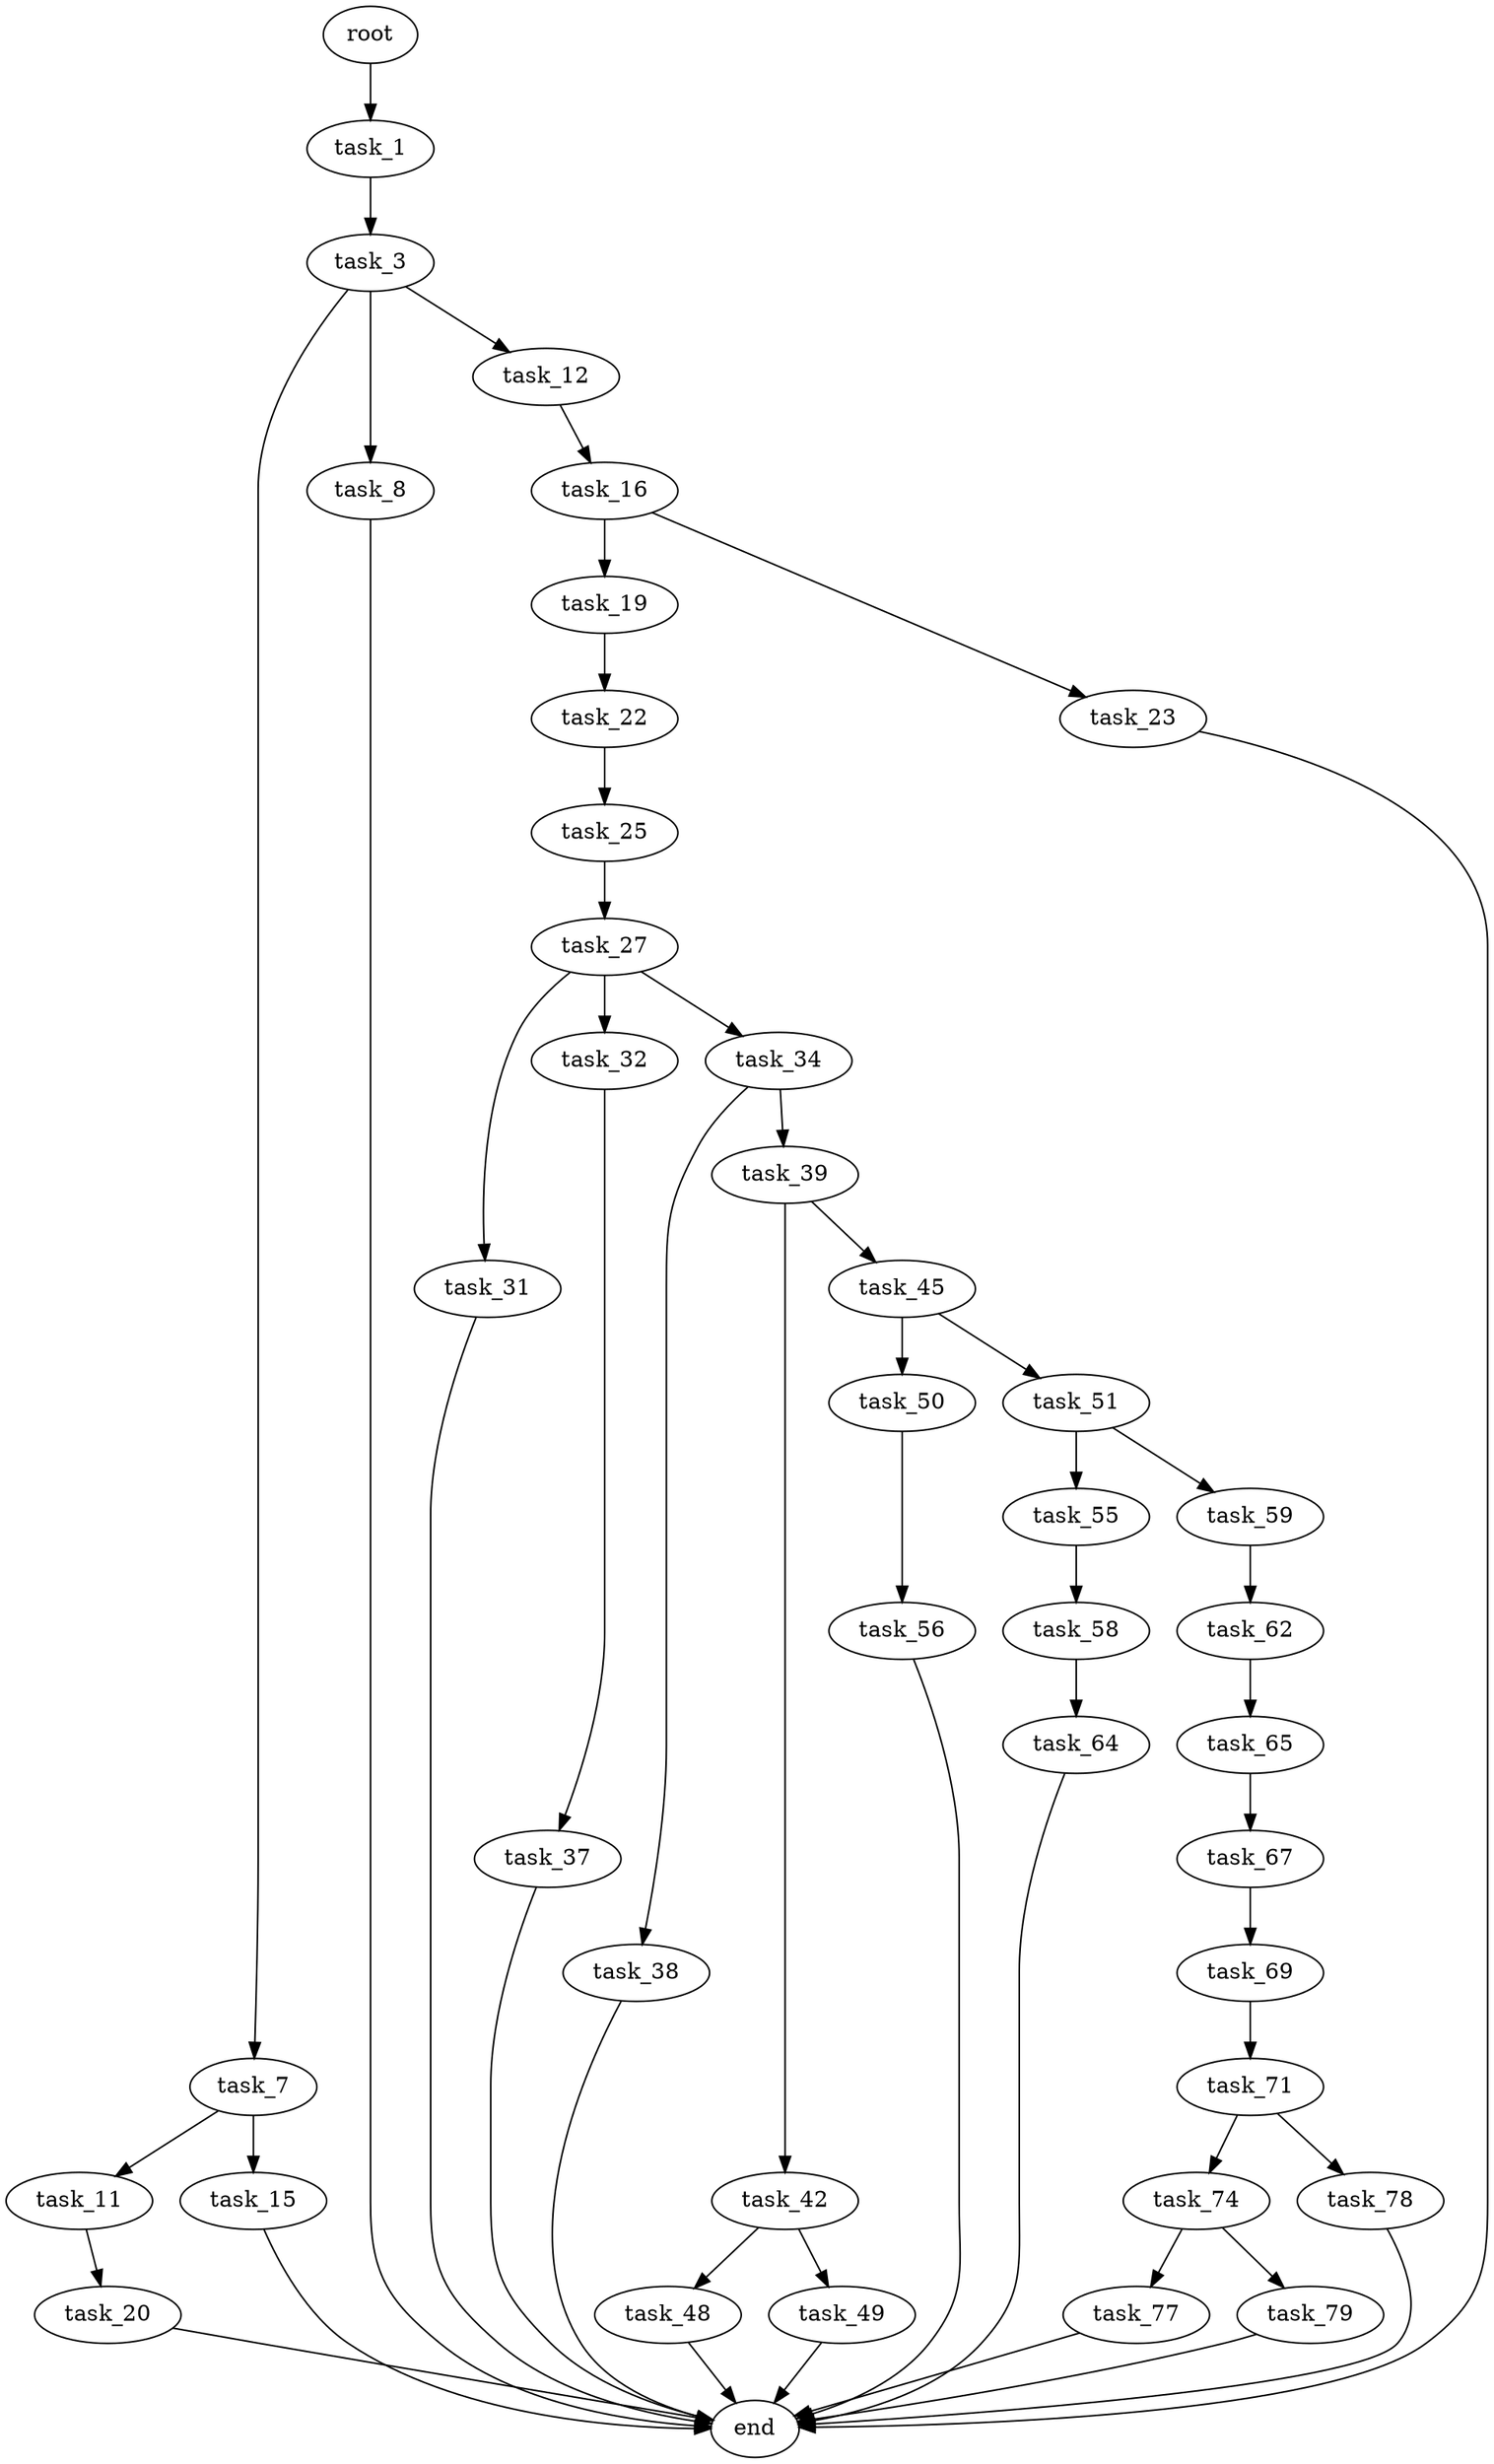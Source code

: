 digraph G {
  root [size="0.000000"];
  task_1 [size="8565590116.000000"];
  task_3 [size="1585450024.000000"];
  task_7 [size="37029376142.000000"];
  task_8 [size="231928233984.000000"];
  task_11 [size="2713690637.000000"];
  task_12 [size="292695989350.000000"];
  task_15 [size="557362760225.000000"];
  task_16 [size="29446403102.000000"];
  task_19 [size="445471705762.000000"];
  task_20 [size="74724154016.000000"];
  task_22 [size="782757789696.000000"];
  task_23 [size="146070803839.000000"];
  task_25 [size="8589934592.000000"];
  task_27 [size="28991029248.000000"];
  task_31 [size="200547894901.000000"];
  task_32 [size="348891807738.000000"];
  task_34 [size="4131671934.000000"];
  task_37 [size="68719476736.000000"];
  task_38 [size="254272278043.000000"];
  task_39 [size="28690689726.000000"];
  task_42 [size="28991029248.000000"];
  task_45 [size="1073741824000.000000"];
  task_48 [size="254762149587.000000"];
  task_49 [size="782757789696.000000"];
  task_50 [size="16329004074.000000"];
  task_51 [size="134217728000.000000"];
  task_55 [size="974750581996.000000"];
  task_56 [size="138290358920.000000"];
  task_58 [size="12244739628.000000"];
  task_59 [size="6170774554.000000"];
  task_62 [size="660901605066.000000"];
  task_64 [size="708693076890.000000"];
  task_65 [size="5684250653.000000"];
  task_67 [size="136464165493.000000"];
  task_69 [size="368293445632.000000"];
  task_71 [size="7122695631.000000"];
  task_74 [size="29733354734.000000"];
  task_77 [size="9905045339.000000"];
  task_78 [size="134217728000.000000"];
  task_79 [size="134217728000.000000"];
  end [size="0.000000"];

  root -> task_1 [size="1.000000"];
  task_1 -> task_3 [size="301989888.000000"];
  task_3 -> task_7 [size="134217728.000000"];
  task_3 -> task_8 [size="134217728.000000"];
  task_3 -> task_12 [size="134217728.000000"];
  task_7 -> task_11 [size="679477248.000000"];
  task_7 -> task_15 [size="679477248.000000"];
  task_8 -> end [size="1.000000"];
  task_11 -> task_20 [size="209715200.000000"];
  task_12 -> task_16 [size="209715200.000000"];
  task_15 -> end [size="1.000000"];
  task_16 -> task_19 [size="679477248.000000"];
  task_16 -> task_23 [size="679477248.000000"];
  task_19 -> task_22 [size="411041792.000000"];
  task_20 -> end [size="1.000000"];
  task_22 -> task_25 [size="679477248.000000"];
  task_23 -> end [size="1.000000"];
  task_25 -> task_27 [size="33554432.000000"];
  task_27 -> task_31 [size="75497472.000000"];
  task_27 -> task_32 [size="75497472.000000"];
  task_27 -> task_34 [size="75497472.000000"];
  task_31 -> end [size="1.000000"];
  task_32 -> task_37 [size="536870912.000000"];
  task_34 -> task_38 [size="134217728.000000"];
  task_34 -> task_39 [size="134217728.000000"];
  task_37 -> end [size="1.000000"];
  task_38 -> end [size="1.000000"];
  task_39 -> task_42 [size="679477248.000000"];
  task_39 -> task_45 [size="679477248.000000"];
  task_42 -> task_48 [size="75497472.000000"];
  task_42 -> task_49 [size="75497472.000000"];
  task_45 -> task_50 [size="838860800.000000"];
  task_45 -> task_51 [size="838860800.000000"];
  task_48 -> end [size="1.000000"];
  task_49 -> end [size="1.000000"];
  task_50 -> task_56 [size="301989888.000000"];
  task_51 -> task_55 [size="209715200.000000"];
  task_51 -> task_59 [size="209715200.000000"];
  task_55 -> task_58 [size="679477248.000000"];
  task_56 -> end [size="1.000000"];
  task_58 -> task_64 [size="209715200.000000"];
  task_59 -> task_62 [size="209715200.000000"];
  task_62 -> task_65 [size="536870912.000000"];
  task_64 -> end [size="1.000000"];
  task_65 -> task_67 [size="679477248.000000"];
  task_67 -> task_69 [size="301989888.000000"];
  task_69 -> task_71 [size="411041792.000000"];
  task_71 -> task_74 [size="33554432.000000"];
  task_71 -> task_78 [size="33554432.000000"];
  task_74 -> task_77 [size="838860800.000000"];
  task_74 -> task_79 [size="838860800.000000"];
  task_77 -> end [size="1.000000"];
  task_78 -> end [size="1.000000"];
  task_79 -> end [size="1.000000"];
}
